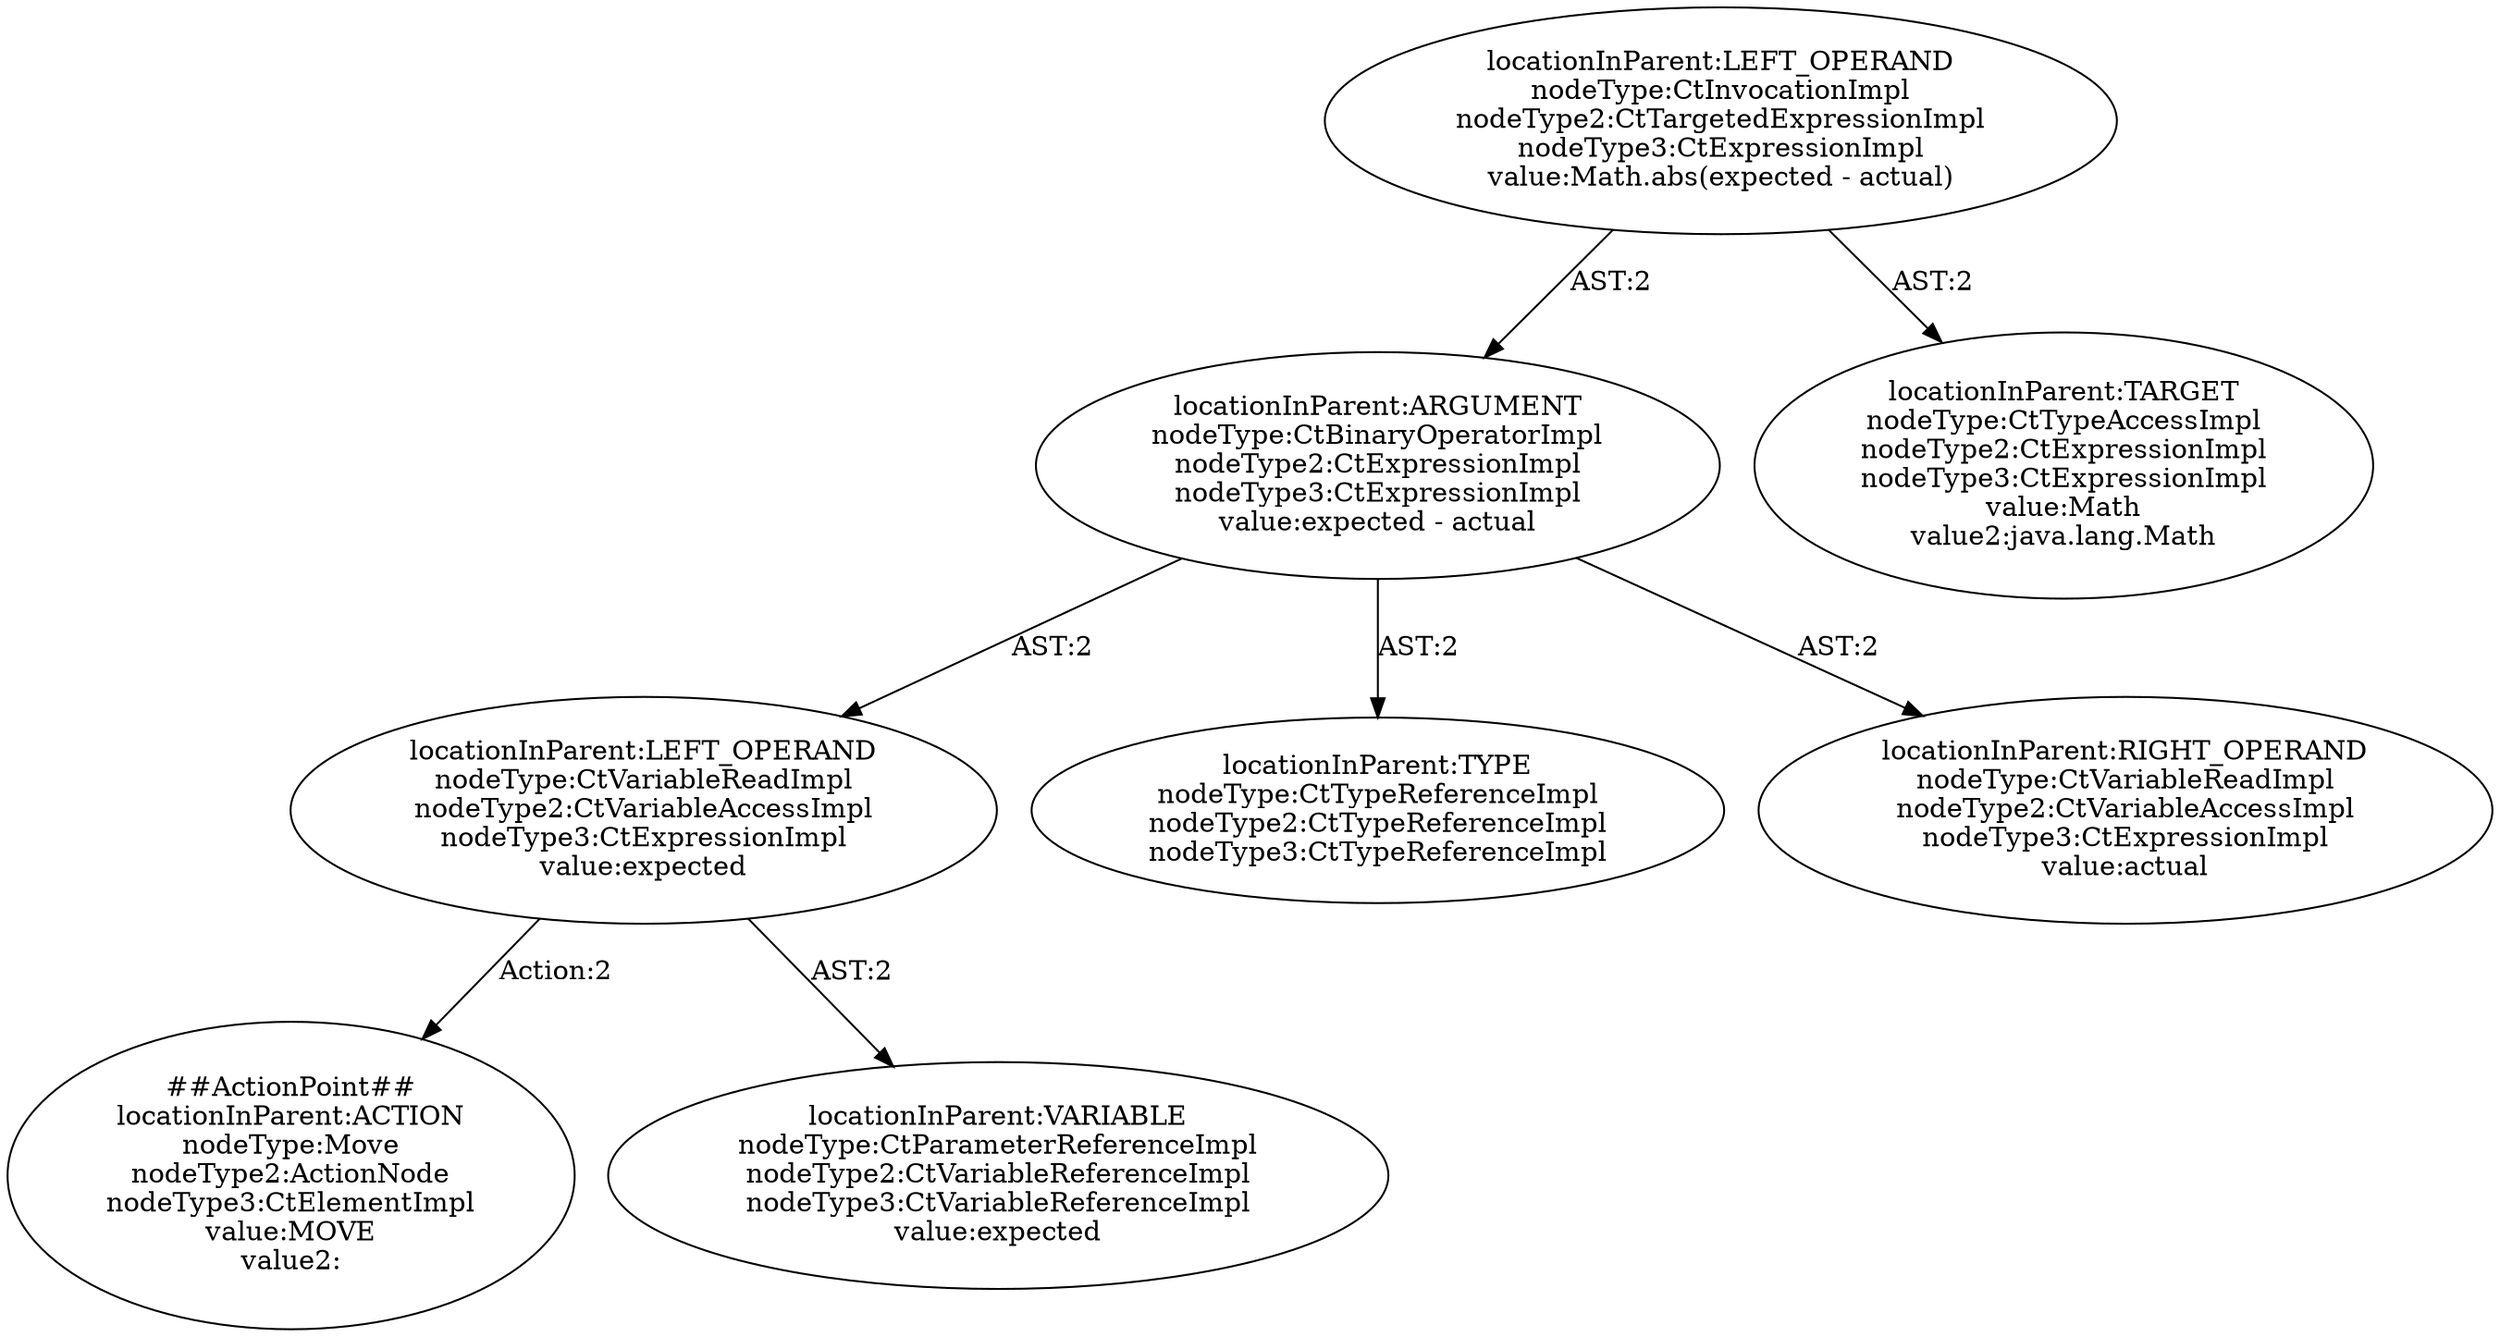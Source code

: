 digraph "Pattern" {
0 [label="##ActionPoint##
locationInParent:ACTION
nodeType:Move
nodeType2:ActionNode
nodeType3:CtElementImpl
value:MOVE
value2:" shape=ellipse]
1 [label="locationInParent:LEFT_OPERAND
nodeType:CtVariableReadImpl
nodeType2:CtVariableAccessImpl
nodeType3:CtExpressionImpl
value:expected" shape=ellipse]
2 [label="locationInParent:ARGUMENT
nodeType:CtBinaryOperatorImpl
nodeType2:CtExpressionImpl
nodeType3:CtExpressionImpl
value:expected - actual" shape=ellipse]
3 [label="locationInParent:LEFT_OPERAND
nodeType:CtInvocationImpl
nodeType2:CtTargetedExpressionImpl
nodeType3:CtExpressionImpl
value:Math.abs(expected - actual)" shape=ellipse]
4 [label="locationInParent:TYPE
nodeType:CtTypeReferenceImpl
nodeType2:CtTypeReferenceImpl
nodeType3:CtTypeReferenceImpl" shape=ellipse]
5 [label="locationInParent:RIGHT_OPERAND
nodeType:CtVariableReadImpl
nodeType2:CtVariableAccessImpl
nodeType3:CtExpressionImpl
value:actual" shape=ellipse]
6 [label="locationInParent:VARIABLE
nodeType:CtParameterReferenceImpl
nodeType2:CtVariableReferenceImpl
nodeType3:CtVariableReferenceImpl
value:expected" shape=ellipse]
7 [label="locationInParent:TARGET
nodeType:CtTypeAccessImpl
nodeType2:CtExpressionImpl
nodeType3:CtExpressionImpl
value:Math
value2:java.lang.Math" shape=ellipse]
1 -> 0 [label="Action:2"];
1 -> 6 [label="AST:2"];
2 -> 1 [label="AST:2"];
2 -> 4 [label="AST:2"];
2 -> 5 [label="AST:2"];
3 -> 2 [label="AST:2"];
3 -> 7 [label="AST:2"];
}